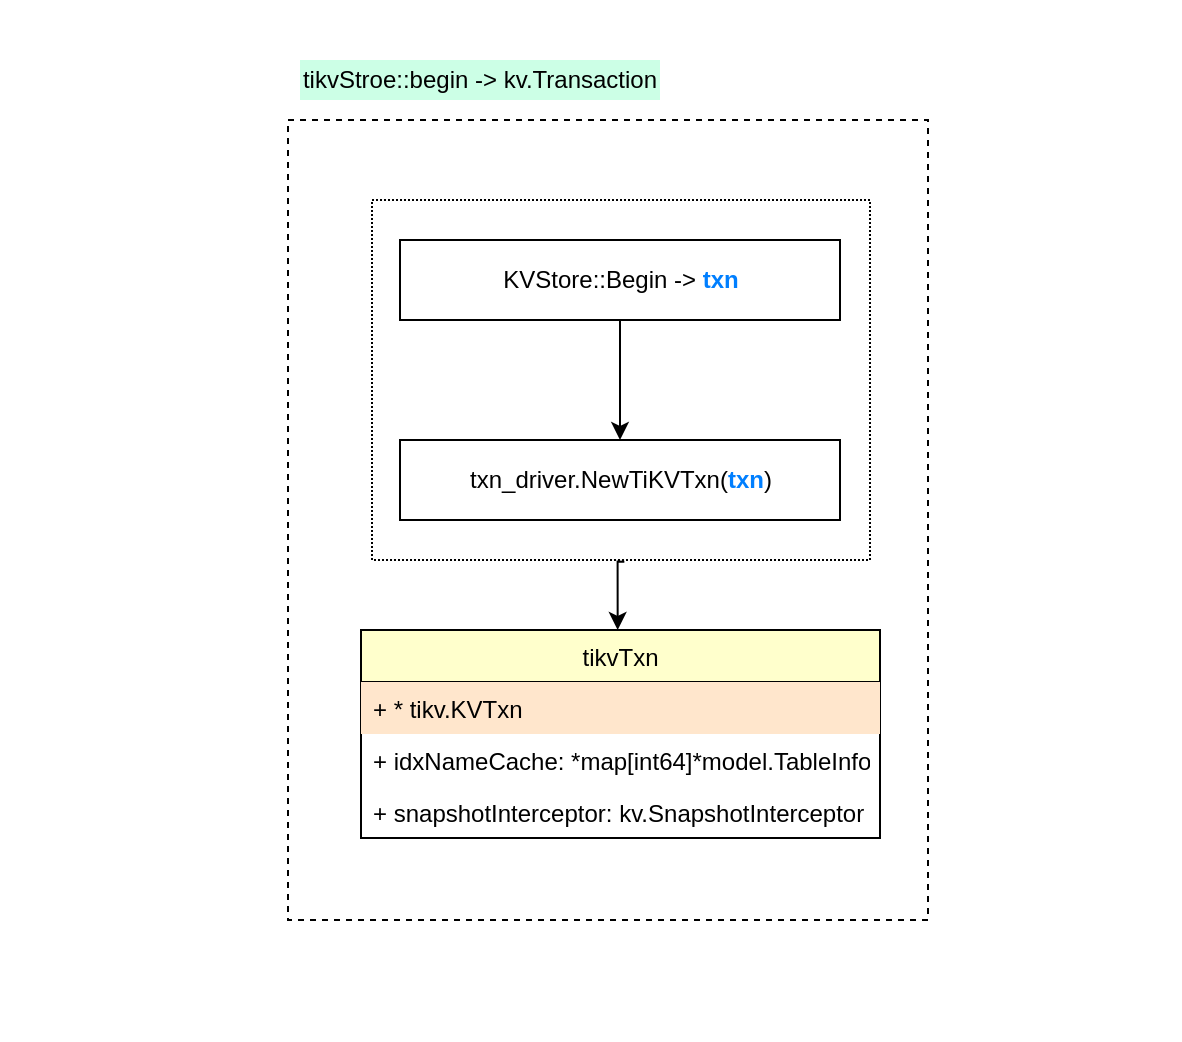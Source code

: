 <mxfile version="21.7.2" type="device">
  <diagram name="第 1 页" id="Zzk87RHuJNiEOzFZ9lT-">
    <mxGraphModel dx="954" dy="648" grid="1" gridSize="10" guides="1" tooltips="1" connect="1" arrows="1" fold="1" page="1" pageScale="1" pageWidth="827" pageHeight="1169" math="0" shadow="0">
      <root>
        <mxCell id="0" />
        <mxCell id="1" parent="0" />
        <mxCell id="7otuTOASDAfkZZ-z_Pnh-12" style="edgeStyle=orthogonalEdgeStyle;rounded=0;orthogonalLoop=1;jettySize=auto;html=1;entryX=0.5;entryY=0;entryDx=0;entryDy=0;" parent="1" source="7otuTOASDAfkZZ-z_Pnh-13" target="7otuTOASDAfkZZ-z_Pnh-14" edge="1">
          <mxGeometry relative="1" as="geometry" />
        </mxCell>
        <mxCell id="7otuTOASDAfkZZ-z_Pnh-13" value="KVStore::Begin -&amp;gt; &lt;b style&gt;&lt;font color=&quot;#007fff&quot;&gt;txn&lt;/font&gt;&lt;/b&gt;" style="html=1;" parent="1" diagramCategory="uml" diagramName="Object" vertex="1">
          <mxGeometry x="310" y="390" width="220" height="40" as="geometry" />
        </mxCell>
        <mxCell id="7otuTOASDAfkZZ-z_Pnh-14" value="txn_driver.NewTiKVTxn(&lt;font color=&quot;#007fff&quot;&gt;&lt;b&gt;txn&lt;/b&gt;&lt;/font&gt;)" style="html=1;" parent="1" diagramCategory="uml" diagramName="Object" vertex="1">
          <mxGeometry x="310" y="490" width="220" height="40" as="geometry" />
        </mxCell>
        <mxCell id="7otuTOASDAfkZZ-z_Pnh-15" style="edgeStyle=orthogonalEdgeStyle;rounded=0;orthogonalLoop=1;jettySize=auto;html=1;exitX=0.5;exitY=1;exitDx=0;exitDy=0;entryX=0.466;entryY=-0.008;entryDx=0;entryDy=0;entryPerimeter=0;" parent="1" edge="1">
          <mxGeometry relative="1" as="geometry">
            <mxPoint x="422.18" y="550.83" as="sourcePoint" />
            <mxPoint x="418.84" y="584.998" as="targetPoint" />
          </mxGeometry>
        </mxCell>
        <mxCell id="7otuTOASDAfkZZ-z_Pnh-16" value="" style="rounded=0;whiteSpace=wrap;html=1;fillColor=none;dashed=1;dashPattern=1 1;" parent="1" diagramCategory="general" diagramName="Rectangle" vertex="1">
          <mxGeometry x="296" y="370" width="249" height="180" as="geometry" />
        </mxCell>
        <mxCell id="7otuTOASDAfkZZ-z_Pnh-17" value="tikvTxn" style="swimlane;fontStyle=0;childLayout=stackLayout;horizontal=1;startSize=26;fillColor=#FFFFCC;horizontalStack=0;resizeParent=1;resizeParentMax=0;resizeLast=0;collapsible=1;marginBottom=0;" parent="1" diagramCategory="uml" diagramName="Class2" vertex="1">
          <mxGeometry x="290.5" y="585" width="259.5" height="104" as="geometry" />
        </mxCell>
        <mxCell id="7otuTOASDAfkZZ-z_Pnh-18" value="+ * tikv.KVTxn" style="text;strokeColor=none;fillColor=#FFE6CC;align=left;verticalAlign=top;spacingLeft=4;spacingRight=4;overflow=hidden;rotatable=0;points=[[0,0.5],[1,0.5]];portConstraint=eastwest;" parent="7otuTOASDAfkZZ-z_Pnh-17" vertex="1">
          <mxGeometry y="26" width="259.5" height="26" as="geometry" />
        </mxCell>
        <mxCell id="7otuTOASDAfkZZ-z_Pnh-19" value="+ idxNameCache: *map[int64]*model.TableInfo" style="text;strokeColor=none;fillColor=none;align=left;verticalAlign=top;spacingLeft=4;spacingRight=4;overflow=hidden;rotatable=0;points=[[0,0.5],[1,0.5]];portConstraint=eastwest;" parent="7otuTOASDAfkZZ-z_Pnh-17" vertex="1">
          <mxGeometry y="52" width="259.5" height="26" as="geometry" />
        </mxCell>
        <mxCell id="7otuTOASDAfkZZ-z_Pnh-20" value="+ snapshotInterceptor: kv.SnapshotInterceptor" style="text;strokeColor=none;fillColor=none;align=left;verticalAlign=top;spacingLeft=4;spacingRight=4;overflow=hidden;rotatable=0;points=[[0,0.5],[1,0.5]];portConstraint=eastwest;" parent="7otuTOASDAfkZZ-z_Pnh-17" vertex="1">
          <mxGeometry y="78" width="259.5" height="26" as="geometry" />
        </mxCell>
        <mxCell id="7otuTOASDAfkZZ-z_Pnh-21" value="" style="rounded=0;whiteSpace=wrap;html=1;dashed=1;fillColor=none;" parent="1" diagramCategory="general" diagramName="Rectangle" vertex="1">
          <mxGeometry x="254" y="330" width="320" height="400" as="geometry" />
        </mxCell>
        <mxCell id="7otuTOASDAfkZZ-z_Pnh-22" value="tikvStroe::begin -&amp;gt; kv.Transaction" style="text;html=1;strokeColor=none;fillColor=#CCFFE6;align=center;verticalAlign=middle;whiteSpace=wrap;rounded=0;dashed=1;" parent="1" diagramCategory="general" diagramName="text" vertex="1">
          <mxGeometry x="260" y="300" width="180" height="20" as="geometry" />
        </mxCell>
        <mxCell id="O_CjEaiI8zd6QbBhICdw-1" value="" style="rounded=1;whiteSpace=wrap;html=1;fillColor=none;dashed=1;strokeColor=none;" vertex="1" parent="1">
          <mxGeometry x="110" y="270" width="590" height="520" as="geometry" />
        </mxCell>
      </root>
    </mxGraphModel>
  </diagram>
</mxfile>

